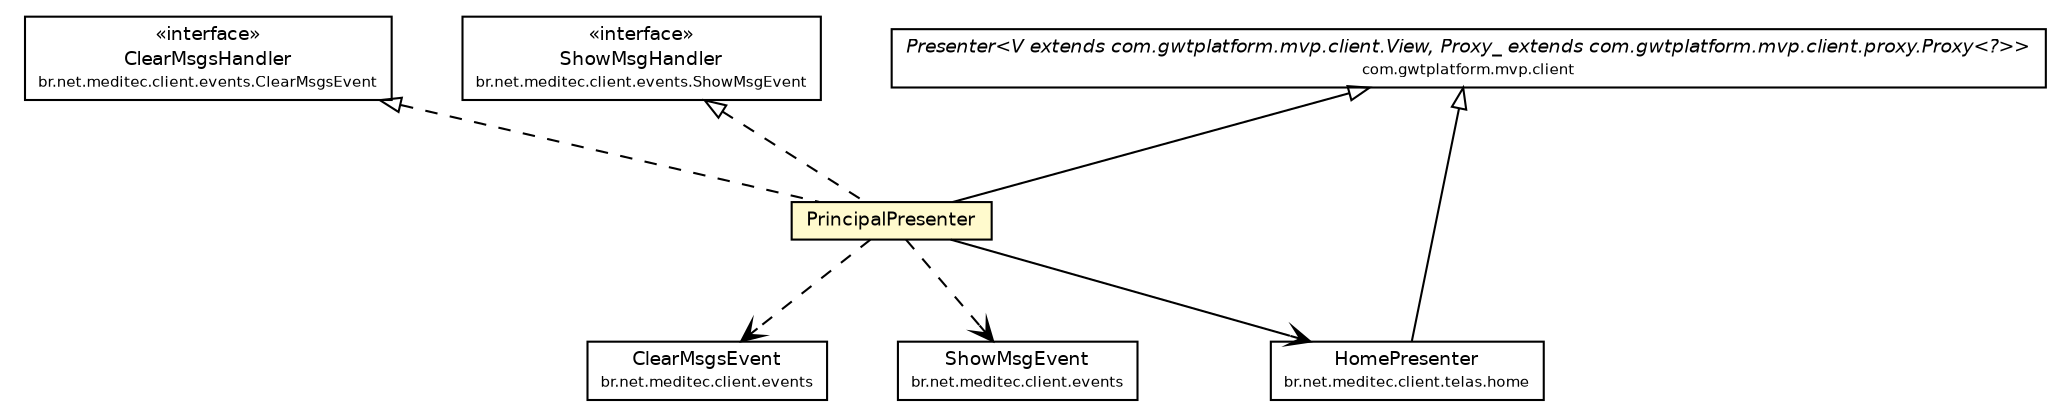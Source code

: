 #!/usr/local/bin/dot
#
# Class diagram 
# Generated by UmlGraph version 4.6 (http://www.spinellis.gr/sw/umlgraph)
#

digraph G {
	edge [fontname="Helvetica",fontsize=10,labelfontname="Helvetica",labelfontsize=10];
	node [fontname="Helvetica",fontsize=10,shape=plaintext];
	// br.net.meditec.client.events.ClearMsgsEvent
	c4757 [label=<<table border="0" cellborder="1" cellspacing="0" cellpadding="2" port="p" href="../../events/ClearMsgsEvent.html">
		<tr><td><table border="0" cellspacing="0" cellpadding="1">
			<tr><td> ClearMsgsEvent </td></tr>
			<tr><td><font point-size="7.0"> br.net.meditec.client.events </font></td></tr>
		</table></td></tr>
		</table>>, fontname="Helvetica", fontcolor="black", fontsize=9.0];
	// br.net.meditec.client.events.ClearMsgsEvent.ClearMsgsHandler
	c4759 [label=<<table border="0" cellborder="1" cellspacing="0" cellpadding="2" port="p" href="../../events/ClearMsgsEvent.ClearMsgsHandler.html">
		<tr><td><table border="0" cellspacing="0" cellpadding="1">
			<tr><td> &laquo;interface&raquo; </td></tr>
			<tr><td> ClearMsgsHandler </td></tr>
			<tr><td><font point-size="7.0"> br.net.meditec.client.events.ClearMsgsEvent </font></td></tr>
		</table></td></tr>
		</table>>, fontname="Helvetica", fontcolor="black", fontsize=9.0];
	// br.net.meditec.client.events.ShowMsgEvent
	c4771 [label=<<table border="0" cellborder="1" cellspacing="0" cellpadding="2" port="p" href="../../events/ShowMsgEvent.html">
		<tr><td><table border="0" cellspacing="0" cellpadding="1">
			<tr><td> ShowMsgEvent </td></tr>
			<tr><td><font point-size="7.0"> br.net.meditec.client.events </font></td></tr>
		</table></td></tr>
		</table>>, fontname="Helvetica", fontcolor="black", fontsize=9.0];
	// br.net.meditec.client.events.ShowMsgEvent.ShowMsgHandler
	c4773 [label=<<table border="0" cellborder="1" cellspacing="0" cellpadding="2" port="p" href="../../events/ShowMsgEvent.ShowMsgHandler.html">
		<tr><td><table border="0" cellspacing="0" cellpadding="1">
			<tr><td> &laquo;interface&raquo; </td></tr>
			<tr><td> ShowMsgHandler </td></tr>
			<tr><td><font point-size="7.0"> br.net.meditec.client.events.ShowMsgEvent </font></td></tr>
		</table></td></tr>
		</table>>, fontname="Helvetica", fontcolor="black", fontsize=9.0];
	// br.net.meditec.client.telas.principal.PrincipalPresenter
	c4784 [label=<<table border="0" cellborder="1" cellspacing="0" cellpadding="2" port="p" bgcolor="lemonChiffon" href="./PrincipalPresenter.html">
		<tr><td><table border="0" cellspacing="0" cellpadding="1">
			<tr><td> PrincipalPresenter </td></tr>
		</table></td></tr>
		</table>>, fontname="Helvetica", fontcolor="black", fontsize=9.0];
	// br.net.meditec.client.telas.home.HomePresenter
	c4787 [label=<<table border="0" cellborder="1" cellspacing="0" cellpadding="2" port="p" href="../home/HomePresenter.html">
		<tr><td><table border="0" cellspacing="0" cellpadding="1">
			<tr><td> HomePresenter </td></tr>
			<tr><td><font point-size="7.0"> br.net.meditec.client.telas.home </font></td></tr>
		</table></td></tr>
		</table>>, fontname="Helvetica", fontcolor="black", fontsize=9.0];
	//br.net.meditec.client.telas.principal.PrincipalPresenter extends com.gwtplatform.mvp.client.Presenter<br.net.meditec.client.telas.principal.PrincipalPresenter.PrincipalView, br.net.meditec.client.telas.principal.PrincipalPresenter.PrincipalProxy>
	c4812:p -> c4784:p [dir=back,arrowtail=empty];
	//br.net.meditec.client.telas.principal.PrincipalPresenter implements br.net.meditec.client.events.ShowMsgEvent.ShowMsgHandler
	c4773:p -> c4784:p [dir=back,arrowtail=empty,style=dashed];
	//br.net.meditec.client.telas.principal.PrincipalPresenter implements br.net.meditec.client.events.ClearMsgsEvent.ClearMsgsHandler
	c4759:p -> c4784:p [dir=back,arrowtail=empty,style=dashed];
	//br.net.meditec.client.telas.home.HomePresenter extends com.gwtplatform.mvp.client.Presenter<br.net.meditec.client.telas.home.HomePresenter.HomeView, br.net.meditec.client.telas.home.HomePresenter.HomeProxy>
	c4812:p -> c4787:p [dir=back,arrowtail=empty];
	// br.net.meditec.client.telas.principal.PrincipalPresenter NAVASSOC br.net.meditec.client.telas.home.HomePresenter
	c4784:p -> c4787:p [taillabel="", label="", headlabel="", fontname="Helvetica", fontcolor="black", fontsize=10.0, color="black", arrowhead=open];
	// br.net.meditec.client.telas.principal.PrincipalPresenter DEPEND br.net.meditec.client.events.ClearMsgsEvent
	c4784:p -> c4757:p [taillabel="", label="", headlabel="", fontname="Helvetica", fontcolor="black", fontsize=10.0, color="black", arrowhead=open, style=dashed];
	// br.net.meditec.client.telas.principal.PrincipalPresenter DEPEND br.net.meditec.client.events.ShowMsgEvent
	c4784:p -> c4771:p [taillabel="", label="", headlabel="", fontname="Helvetica", fontcolor="black", fontsize=10.0, color="black", arrowhead=open, style=dashed];
	// com.gwtplatform.mvp.client.Presenter<V extends com.gwtplatform.mvp.client.View, Proxy_ extends com.gwtplatform.mvp.client.proxy.Proxy<?>>
	c4812 [label=<<table border="0" cellborder="1" cellspacing="0" cellpadding="2" port="p" href="http://java.sun.com/j2se/1.4.2/docs/api/com/gwtplatform/mvp/client/Presenter.html">
		<tr><td><table border="0" cellspacing="0" cellpadding="1">
			<tr><td><font face="Helvetica-Oblique"> Presenter&lt;V extends com.gwtplatform.mvp.client.View, Proxy_ extends com.gwtplatform.mvp.client.proxy.Proxy&lt;?&gt;&gt; </font></td></tr>
			<tr><td><font point-size="7.0"> com.gwtplatform.mvp.client </font></td></tr>
		</table></td></tr>
		</table>>, fontname="Helvetica", fontcolor="black", fontsize=9.0];
}

